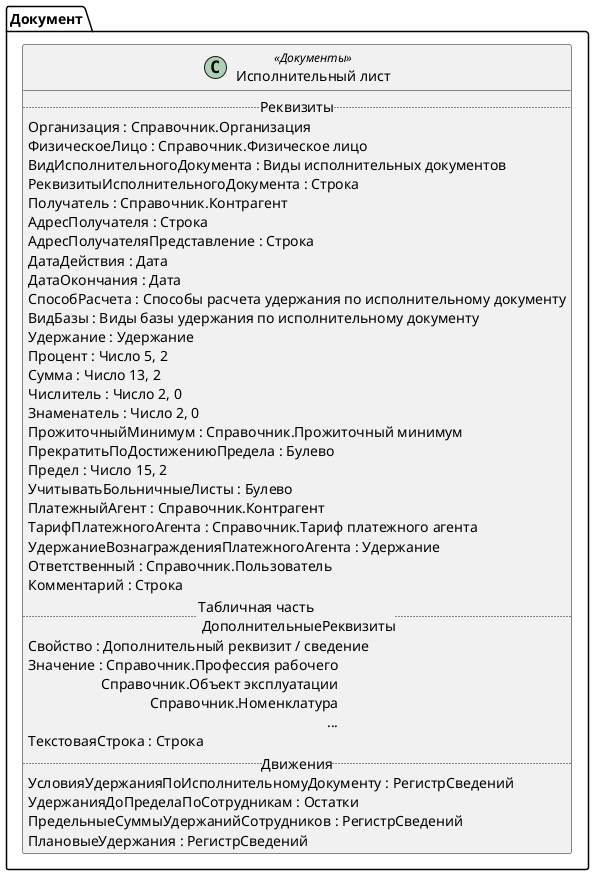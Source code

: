 ﻿@startuml ИсполнительныйЛист
'!include templates.wsd
'..\include templates.wsd
class Документ.ИсполнительныйЛист as "Исполнительный лист" <<Документы>>
{
..Реквизиты..
Организация : Справочник.Организация
ФизическоеЛицо : Справочник.Физическое лицо
ВидИсполнительногоДокумента : Виды исполнительных документов
РеквизитыИсполнительногоДокумента : Строка
Получатель : Справочник.Контрагент
АдресПолучателя : Строка
АдресПолучателяПредставление : Строка
ДатаДействия : Дата
ДатаОкончания : Дата
СпособРасчета : Способы расчета удержания по исполнительному документу
ВидБазы : Виды базы удержания по исполнительному документу
Удержание : Удержание
Процент : Число 5, 2
Сумма : Число 13, 2
Числитель : Число 2, 0
Знаменатель : Число 2, 0
ПрожиточныйМинимум : Справочник.Прожиточный минимум
ПрекратитьПоДостижениюПредела : Булево
Предел : Число 15, 2
УчитыватьБольничныеЛисты : Булево
ПлатежныйАгент : Справочник.Контрагент
ТарифПлатежногоАгента : Справочник.Тариф платежного агента
УдержаниеВознагражденияПлатежногоАгента : Удержание
Ответственный : Справочник.Пользователь
Комментарий : Строка
..Табличная часть \n ДополнительныеРеквизиты..
Свойство : Дополнительный реквизит / сведение
Значение : Справочник.Профессия рабочего\rСправочник.Объект эксплуатации\rСправочник.Номенклатура\r...
ТекстоваяСтрока : Строка
..Движения..
УсловияУдержанияПоИсполнительномуДокументу : РегистрСведений
УдержанияДоПределаПоСотрудникам : Остатки
ПредельныеСуммыУдержанийСотрудников : РегистрСведений
ПлановыеУдержания : РегистрСведений
}
@enduml
